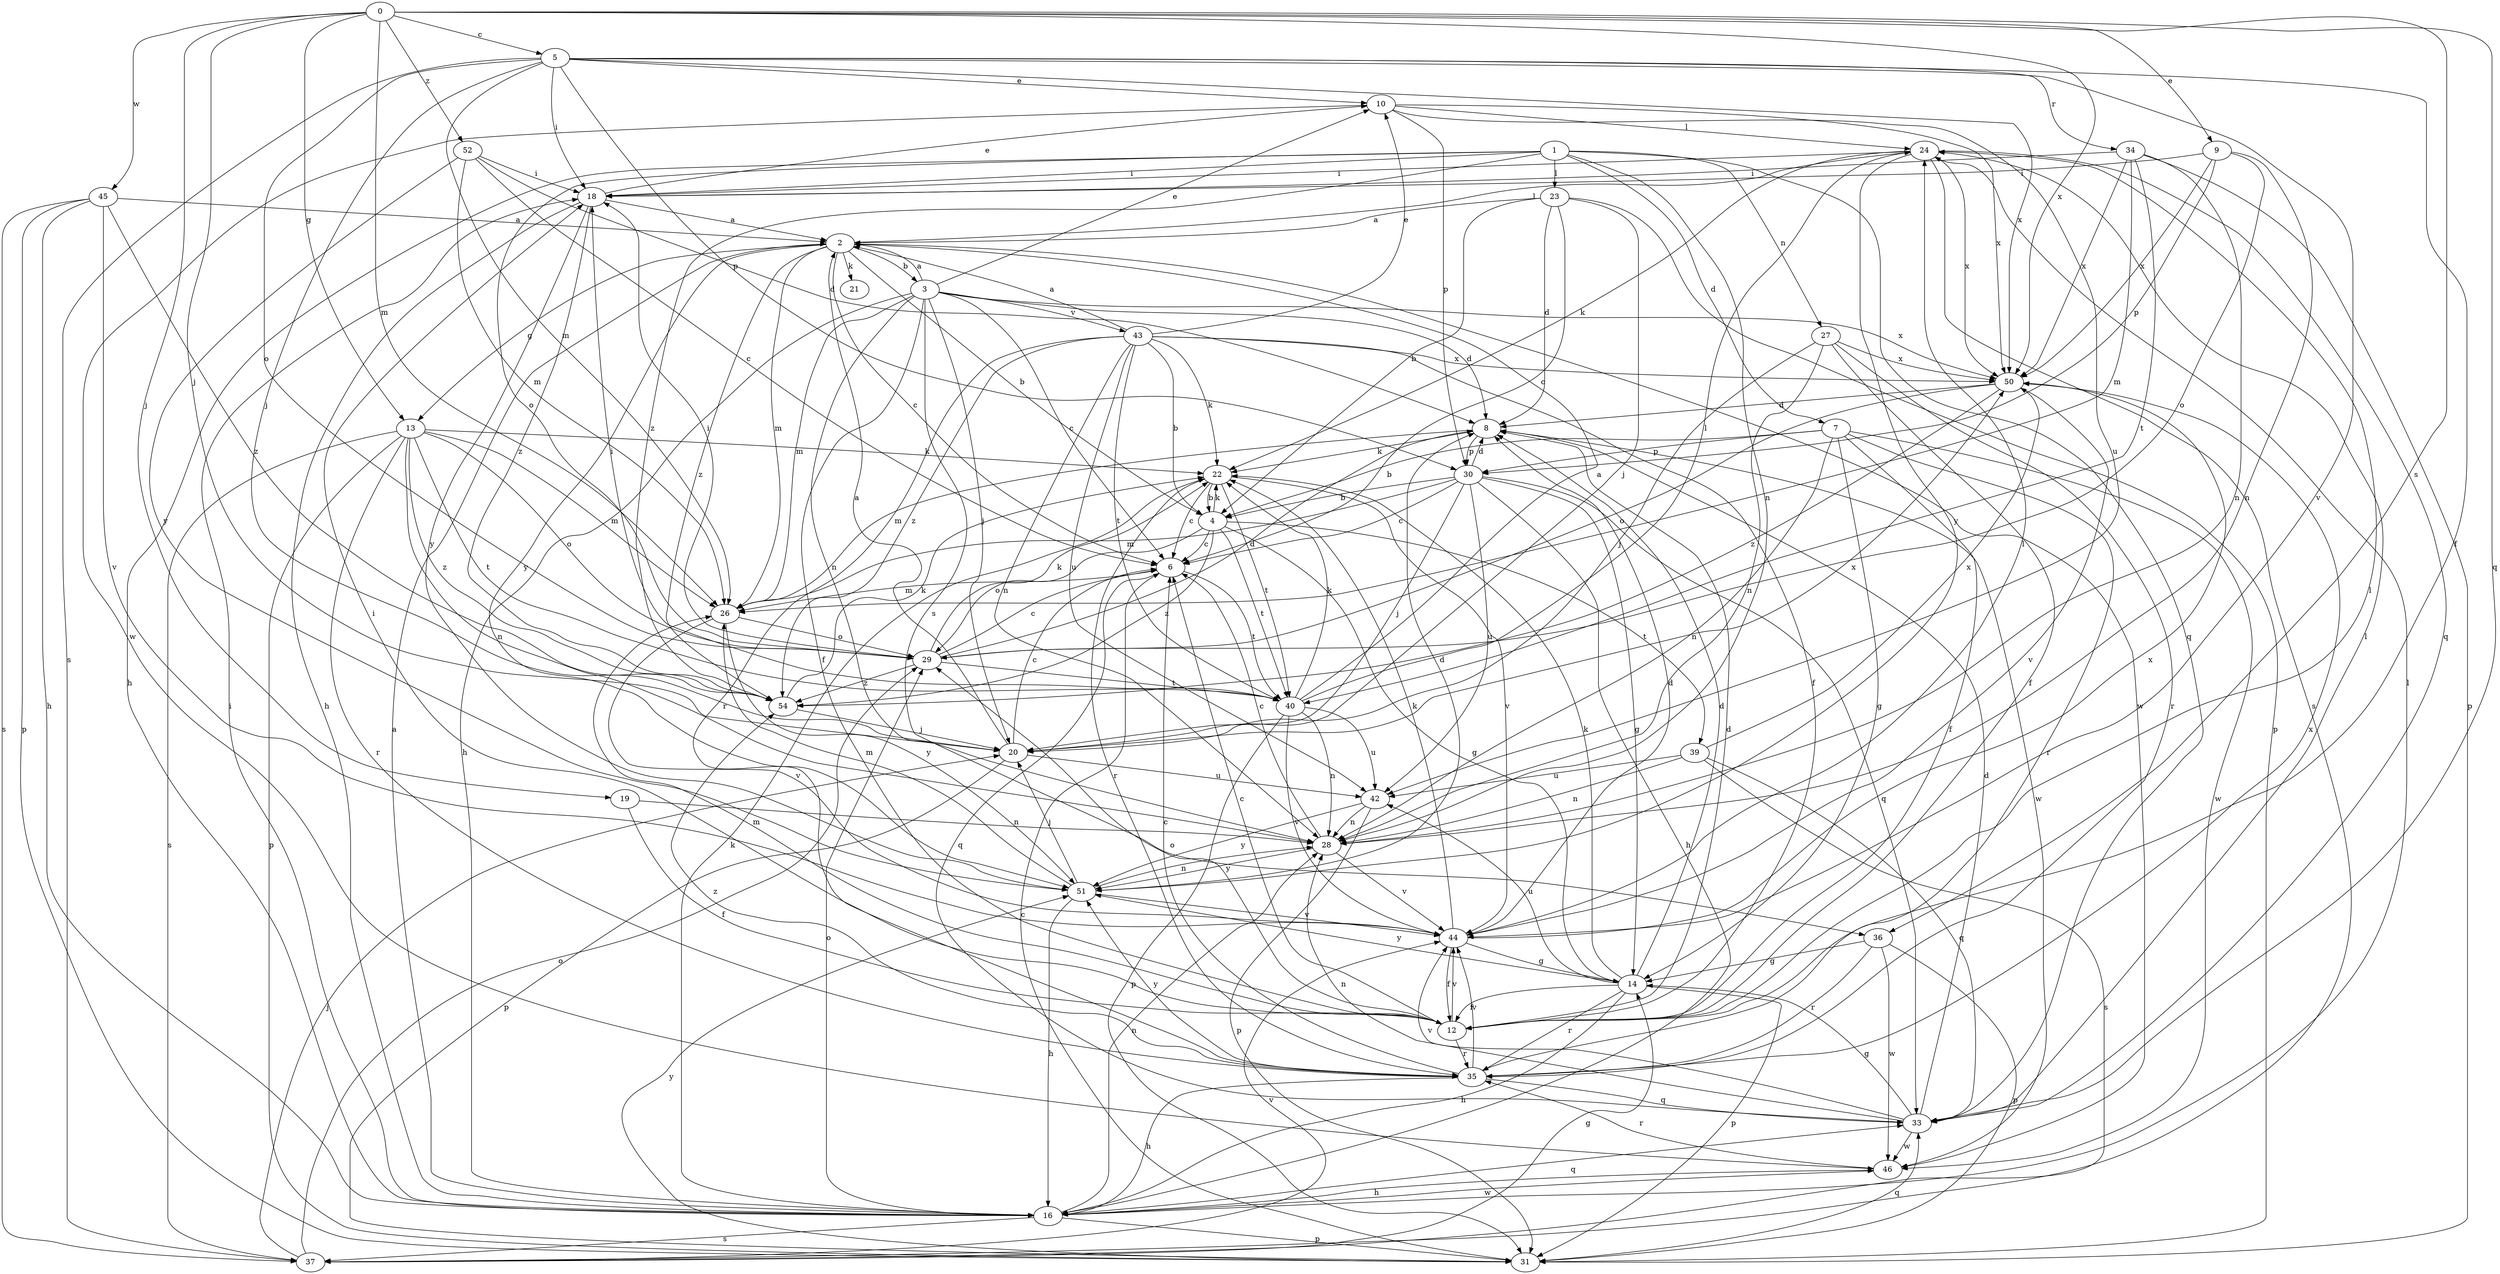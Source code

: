 strict digraph  {
0;
1;
2;
3;
4;
5;
6;
7;
8;
9;
10;
12;
13;
14;
16;
18;
19;
20;
21;
22;
23;
24;
26;
27;
28;
29;
30;
31;
33;
34;
35;
36;
37;
39;
40;
42;
43;
44;
45;
46;
50;
51;
52;
54;
0 -> 5  [label=c];
0 -> 9  [label=e];
0 -> 13  [label=g];
0 -> 19  [label=j];
0 -> 20  [label=j];
0 -> 26  [label=m];
0 -> 33  [label=q];
0 -> 36  [label=s];
0 -> 45  [label=w];
0 -> 50  [label=x];
0 -> 52  [label=z];
1 -> 7  [label=d];
1 -> 16  [label=h];
1 -> 18  [label=i];
1 -> 23  [label=l];
1 -> 27  [label=n];
1 -> 28  [label=n];
1 -> 29  [label=o];
1 -> 33  [label=q];
1 -> 54  [label=z];
2 -> 3  [label=b];
2 -> 4  [label=b];
2 -> 6  [label=c];
2 -> 13  [label=g];
2 -> 21  [label=k];
2 -> 24  [label=l];
2 -> 26  [label=m];
2 -> 46  [label=w];
2 -> 51  [label=y];
2 -> 54  [label=z];
3 -> 2  [label=a];
3 -> 6  [label=c];
3 -> 8  [label=d];
3 -> 10  [label=e];
3 -> 12  [label=f];
3 -> 16  [label=h];
3 -> 20  [label=j];
3 -> 26  [label=m];
3 -> 28  [label=n];
3 -> 36  [label=s];
3 -> 43  [label=v];
3 -> 50  [label=x];
4 -> 6  [label=c];
4 -> 14  [label=g];
4 -> 22  [label=k];
4 -> 29  [label=o];
4 -> 39  [label=t];
4 -> 40  [label=t];
4 -> 54  [label=z];
5 -> 10  [label=e];
5 -> 12  [label=f];
5 -> 18  [label=i];
5 -> 20  [label=j];
5 -> 26  [label=m];
5 -> 29  [label=o];
5 -> 30  [label=p];
5 -> 34  [label=r];
5 -> 37  [label=s];
5 -> 44  [label=v];
5 -> 50  [label=x];
6 -> 26  [label=m];
6 -> 33  [label=q];
6 -> 40  [label=t];
7 -> 4  [label=b];
7 -> 12  [label=f];
7 -> 14  [label=g];
7 -> 28  [label=n];
7 -> 30  [label=p];
7 -> 35  [label=r];
7 -> 46  [label=w];
8 -> 22  [label=k];
8 -> 26  [label=m];
8 -> 30  [label=p];
8 -> 46  [label=w];
9 -> 18  [label=i];
9 -> 28  [label=n];
9 -> 29  [label=o];
9 -> 30  [label=p];
9 -> 50  [label=x];
10 -> 24  [label=l];
10 -> 30  [label=p];
10 -> 42  [label=u];
10 -> 46  [label=w];
10 -> 50  [label=x];
12 -> 6  [label=c];
12 -> 8  [label=d];
12 -> 18  [label=i];
12 -> 24  [label=l];
12 -> 26  [label=m];
12 -> 29  [label=o];
12 -> 35  [label=r];
12 -> 44  [label=v];
13 -> 22  [label=k];
13 -> 26  [label=m];
13 -> 28  [label=n];
13 -> 29  [label=o];
13 -> 31  [label=p];
13 -> 35  [label=r];
13 -> 37  [label=s];
13 -> 40  [label=t];
13 -> 54  [label=z];
14 -> 8  [label=d];
14 -> 12  [label=f];
14 -> 16  [label=h];
14 -> 22  [label=k];
14 -> 31  [label=p];
14 -> 35  [label=r];
14 -> 42  [label=u];
14 -> 51  [label=y];
16 -> 2  [label=a];
16 -> 18  [label=i];
16 -> 22  [label=k];
16 -> 24  [label=l];
16 -> 28  [label=n];
16 -> 29  [label=o];
16 -> 31  [label=p];
16 -> 33  [label=q];
16 -> 37  [label=s];
16 -> 46  [label=w];
18 -> 2  [label=a];
18 -> 10  [label=e];
18 -> 16  [label=h];
18 -> 51  [label=y];
18 -> 54  [label=z];
19 -> 12  [label=f];
19 -> 28  [label=n];
20 -> 2  [label=a];
20 -> 6  [label=c];
20 -> 31  [label=p];
20 -> 42  [label=u];
20 -> 50  [label=x];
22 -> 4  [label=b];
22 -> 6  [label=c];
22 -> 35  [label=r];
22 -> 40  [label=t];
22 -> 44  [label=v];
23 -> 2  [label=a];
23 -> 4  [label=b];
23 -> 6  [label=c];
23 -> 8  [label=d];
23 -> 20  [label=j];
23 -> 31  [label=p];
24 -> 18  [label=i];
24 -> 22  [label=k];
24 -> 33  [label=q];
24 -> 37  [label=s];
24 -> 50  [label=x];
24 -> 51  [label=y];
26 -> 29  [label=o];
26 -> 44  [label=v];
26 -> 51  [label=y];
27 -> 12  [label=f];
27 -> 20  [label=j];
27 -> 28  [label=n];
27 -> 35  [label=r];
27 -> 50  [label=x];
28 -> 6  [label=c];
28 -> 44  [label=v];
28 -> 51  [label=y];
29 -> 6  [label=c];
29 -> 8  [label=d];
29 -> 18  [label=i];
29 -> 22  [label=k];
29 -> 40  [label=t];
29 -> 54  [label=z];
30 -> 4  [label=b];
30 -> 6  [label=c];
30 -> 8  [label=d];
30 -> 14  [label=g];
30 -> 16  [label=h];
30 -> 20  [label=j];
30 -> 26  [label=m];
30 -> 33  [label=q];
30 -> 42  [label=u];
31 -> 6  [label=c];
31 -> 33  [label=q];
31 -> 51  [label=y];
33 -> 8  [label=d];
33 -> 14  [label=g];
33 -> 24  [label=l];
33 -> 28  [label=n];
33 -> 44  [label=v];
33 -> 46  [label=w];
34 -> 18  [label=i];
34 -> 26  [label=m];
34 -> 28  [label=n];
34 -> 31  [label=p];
34 -> 40  [label=t];
34 -> 50  [label=x];
35 -> 6  [label=c];
35 -> 16  [label=h];
35 -> 33  [label=q];
35 -> 44  [label=v];
35 -> 50  [label=x];
35 -> 51  [label=y];
35 -> 54  [label=z];
36 -> 14  [label=g];
36 -> 31  [label=p];
36 -> 35  [label=r];
36 -> 46  [label=w];
37 -> 14  [label=g];
37 -> 20  [label=j];
37 -> 29  [label=o];
37 -> 44  [label=v];
39 -> 28  [label=n];
39 -> 33  [label=q];
39 -> 37  [label=s];
39 -> 42  [label=u];
39 -> 50  [label=x];
40 -> 2  [label=a];
40 -> 18  [label=i];
40 -> 22  [label=k];
40 -> 24  [label=l];
40 -> 28  [label=n];
40 -> 31  [label=p];
40 -> 42  [label=u];
40 -> 44  [label=v];
42 -> 28  [label=n];
42 -> 31  [label=p];
42 -> 51  [label=y];
43 -> 2  [label=a];
43 -> 4  [label=b];
43 -> 10  [label=e];
43 -> 12  [label=f];
43 -> 22  [label=k];
43 -> 28  [label=n];
43 -> 35  [label=r];
43 -> 40  [label=t];
43 -> 42  [label=u];
43 -> 50  [label=x];
43 -> 54  [label=z];
44 -> 8  [label=d];
44 -> 12  [label=f];
44 -> 14  [label=g];
44 -> 22  [label=k];
44 -> 24  [label=l];
44 -> 50  [label=x];
45 -> 2  [label=a];
45 -> 16  [label=h];
45 -> 31  [label=p];
45 -> 37  [label=s];
45 -> 44  [label=v];
45 -> 54  [label=z];
46 -> 16  [label=h];
46 -> 35  [label=r];
50 -> 8  [label=d];
50 -> 29  [label=o];
50 -> 44  [label=v];
50 -> 54  [label=z];
51 -> 8  [label=d];
51 -> 16  [label=h];
51 -> 20  [label=j];
51 -> 26  [label=m];
51 -> 28  [label=n];
51 -> 44  [label=v];
52 -> 6  [label=c];
52 -> 8  [label=d];
52 -> 18  [label=i];
52 -> 26  [label=m];
52 -> 51  [label=y];
54 -> 20  [label=j];
54 -> 22  [label=k];
}
